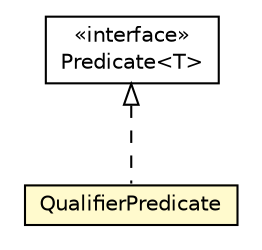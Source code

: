 #!/usr/local/bin/dot
#
# Class diagram 
# Generated by UMLGraph version 5.1 (http://www.umlgraph.org/)
#

digraph G {
	edge [fontname="Helvetica",fontsize=10,labelfontname="Helvetica",labelfontsize=10];
	node [fontname="Helvetica",fontsize=10,shape=plaintext];
	nodesep=0.25;
	ranksep=0.5;
	// org.androidtransfuse.util.QualifierPredicate
	c81657 [label=<<table title="org.androidtransfuse.util.QualifierPredicate" border="0" cellborder="1" cellspacing="0" cellpadding="2" port="p" bgcolor="lemonChiffon" href="./QualifierPredicate.html">
		<tr><td><table border="0" cellspacing="0" cellpadding="1">
<tr><td align="center" balign="center"> QualifierPredicate </td></tr>
		</table></td></tr>
		</table>>, fontname="Helvetica", fontcolor="black", fontsize=10.0];
	//org.androidtransfuse.util.QualifierPredicate implements com.google.common.base.Predicate<T>
	c81853:p -> c81657:p [dir=back,arrowtail=empty,style=dashed];
	// com.google.common.base.Predicate<T>
	c81853 [label=<<table title="com.google.common.base.Predicate" border="0" cellborder="1" cellspacing="0" cellpadding="2" port="p" href="http://java.sun.com/j2se/1.4.2/docs/api/com/google/common/base/Predicate.html">
		<tr><td><table border="0" cellspacing="0" cellpadding="1">
<tr><td align="center" balign="center"> &#171;interface&#187; </td></tr>
<tr><td align="center" balign="center"> Predicate&lt;T&gt; </td></tr>
		</table></td></tr>
		</table>>, fontname="Helvetica", fontcolor="black", fontsize=10.0];
}


